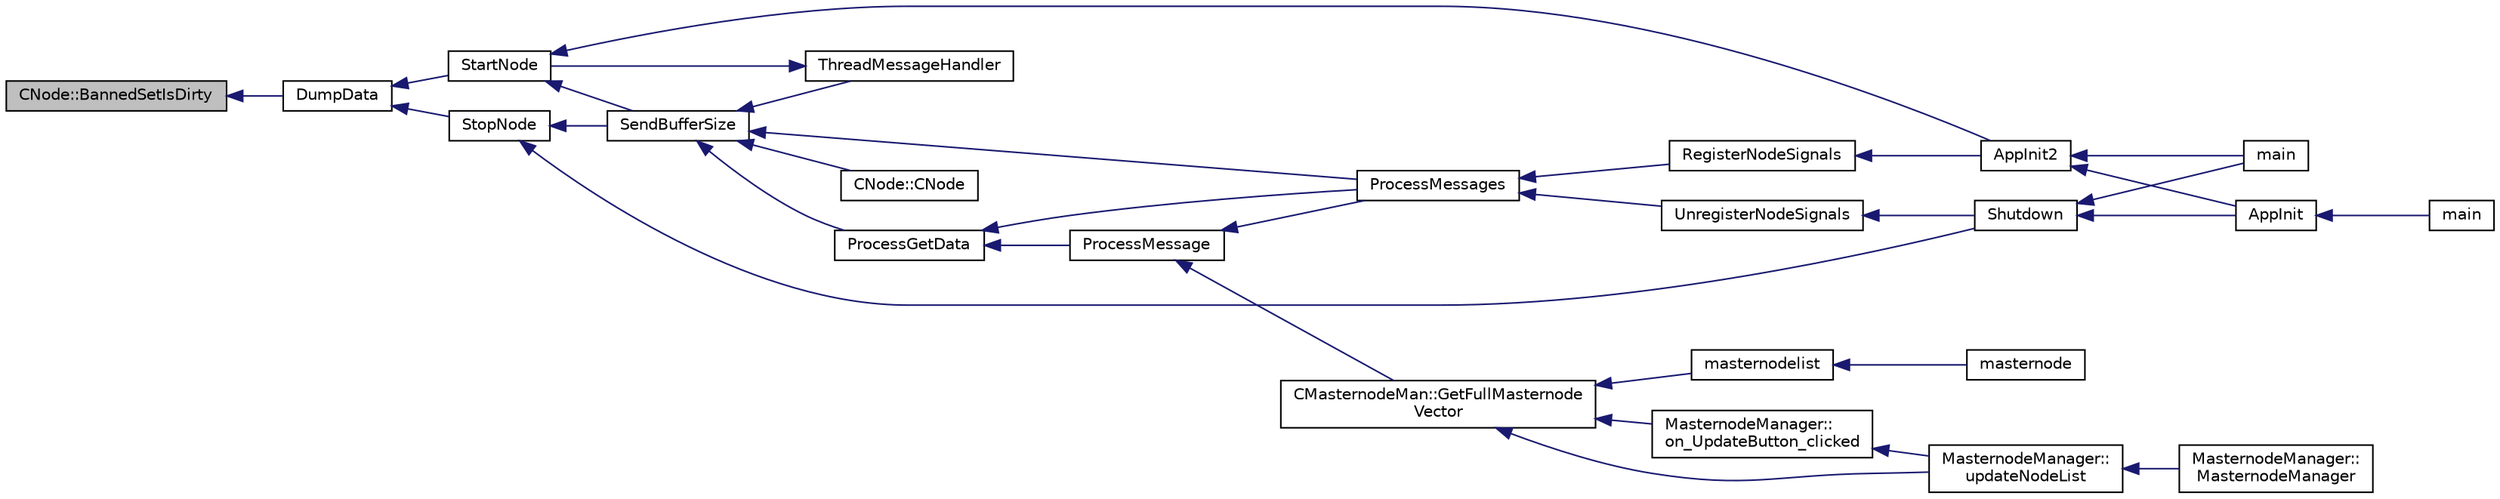 digraph "CNode::BannedSetIsDirty"
{
  edge [fontname="Helvetica",fontsize="10",labelfontname="Helvetica",labelfontsize="10"];
  node [fontname="Helvetica",fontsize="10",shape=record];
  rankdir="LR";
  Node321 [label="CNode::BannedSetIsDirty",height=0.2,width=0.4,color="black", fillcolor="grey75", style="filled", fontcolor="black"];
  Node321 -> Node322 [dir="back",color="midnightblue",fontsize="10",style="solid",fontname="Helvetica"];
  Node322 [label="DumpData",height=0.2,width=0.4,color="black", fillcolor="white", style="filled",URL="$dd/d84/net_8cpp.html#a88d718bd281a8150c9bb2d8c1e8e0a09"];
  Node322 -> Node323 [dir="back",color="midnightblue",fontsize="10",style="solid",fontname="Helvetica"];
  Node323 [label="StartNode",height=0.2,width=0.4,color="black", fillcolor="white", style="filled",URL="$d7/d97/net_8h.html#a9396d8054e8f74959e9391871aaddde0"];
  Node323 -> Node324 [dir="back",color="midnightblue",fontsize="10",style="solid",fontname="Helvetica"];
  Node324 [label="AppInit2",height=0.2,width=0.4,color="black", fillcolor="white", style="filled",URL="$d8/dc0/init_8h.html#a1a4c1bfbf6ba1db77e988b89b9cadfd3",tooltip="Initialize ion. "];
  Node324 -> Node325 [dir="back",color="midnightblue",fontsize="10",style="solid",fontname="Helvetica"];
  Node325 [label="AppInit",height=0.2,width=0.4,color="black", fillcolor="white", style="filled",URL="$d4/d35/iond_8cpp.html#ac59316b767e6984e1285f0531275286b"];
  Node325 -> Node326 [dir="back",color="midnightblue",fontsize="10",style="solid",fontname="Helvetica"];
  Node326 [label="main",height=0.2,width=0.4,color="black", fillcolor="white", style="filled",URL="$d4/d35/iond_8cpp.html#a0ddf1224851353fc92bfbff6f499fa97"];
  Node324 -> Node327 [dir="back",color="midnightblue",fontsize="10",style="solid",fontname="Helvetica"];
  Node327 [label="main",height=0.2,width=0.4,color="black", fillcolor="white", style="filled",URL="$d5/d2d/ion_8cpp.html#a0ddf1224851353fc92bfbff6f499fa97"];
  Node323 -> Node328 [dir="back",color="midnightblue",fontsize="10",style="solid",fontname="Helvetica"];
  Node328 [label="SendBufferSize",height=0.2,width=0.4,color="black", fillcolor="white", style="filled",URL="$d7/d97/net_8h.html#a13f289d6233bd32b78a38793f76bdccb"];
  Node328 -> Node329 [dir="back",color="midnightblue",fontsize="10",style="solid",fontname="Helvetica"];
  Node329 [label="ProcessGetData",height=0.2,width=0.4,color="black", fillcolor="white", style="filled",URL="$df/d0a/main_8cpp.html#a3be415b83ecfe1f4215e0bd28c3b1eec"];
  Node329 -> Node330 [dir="back",color="midnightblue",fontsize="10",style="solid",fontname="Helvetica"];
  Node330 [label="ProcessMessage",height=0.2,width=0.4,color="black", fillcolor="white", style="filled",URL="$df/d0a/main_8cpp.html#a8ba92b1a4bce3c835e887a9073d17d8e"];
  Node330 -> Node331 [dir="back",color="midnightblue",fontsize="10",style="solid",fontname="Helvetica"];
  Node331 [label="ProcessMessages",height=0.2,width=0.4,color="black", fillcolor="white", style="filled",URL="$d4/dbf/main_8h.html#a196f9318f02448b85b28d612698934fd"];
  Node331 -> Node332 [dir="back",color="midnightblue",fontsize="10",style="solid",fontname="Helvetica"];
  Node332 [label="RegisterNodeSignals",height=0.2,width=0.4,color="black", fillcolor="white", style="filled",URL="$d4/dbf/main_8h.html#ab02615ff65f91d69f8d786ec900baa8a",tooltip="Register with a network node to receive its signals. "];
  Node332 -> Node324 [dir="back",color="midnightblue",fontsize="10",style="solid",fontname="Helvetica"];
  Node331 -> Node333 [dir="back",color="midnightblue",fontsize="10",style="solid",fontname="Helvetica"];
  Node333 [label="UnregisterNodeSignals",height=0.2,width=0.4,color="black", fillcolor="white", style="filled",URL="$d4/dbf/main_8h.html#a3ef0cc6e9d9d6435ee2a5569244d6ebd",tooltip="Unregister a network node. "];
  Node333 -> Node334 [dir="back",color="midnightblue",fontsize="10",style="solid",fontname="Helvetica"];
  Node334 [label="Shutdown",height=0.2,width=0.4,color="black", fillcolor="white", style="filled",URL="$d8/dc0/init_8h.html#ac5f038c2b480cf9ef5e19e3eba8dbaf9"];
  Node334 -> Node325 [dir="back",color="midnightblue",fontsize="10",style="solid",fontname="Helvetica"];
  Node334 -> Node327 [dir="back",color="midnightblue",fontsize="10",style="solid",fontname="Helvetica"];
  Node330 -> Node335 [dir="back",color="midnightblue",fontsize="10",style="solid",fontname="Helvetica"];
  Node335 [label="CMasternodeMan::GetFullMasternode\lVector",height=0.2,width=0.4,color="black", fillcolor="white", style="filled",URL="$dc/d6b/class_c_masternode_man.html#ab39e213a7601e1bef2eba1d5d63206f5"];
  Node335 -> Node336 [dir="back",color="midnightblue",fontsize="10",style="solid",fontname="Helvetica"];
  Node336 [label="MasternodeManager::\lupdateNodeList",height=0.2,width=0.4,color="black", fillcolor="white", style="filled",URL="$d9/d70/class_masternode_manager.html#a5485a8bd6ccf673027165cc1207dfae9"];
  Node336 -> Node337 [dir="back",color="midnightblue",fontsize="10",style="solid",fontname="Helvetica"];
  Node337 [label="MasternodeManager::\lMasternodeManager",height=0.2,width=0.4,color="black", fillcolor="white", style="filled",URL="$d9/d70/class_masternode_manager.html#ad18cb99065e056e6b791e2356de826bf"];
  Node335 -> Node338 [dir="back",color="midnightblue",fontsize="10",style="solid",fontname="Helvetica"];
  Node338 [label="MasternodeManager::\lon_UpdateButton_clicked",height=0.2,width=0.4,color="black", fillcolor="white", style="filled",URL="$d9/d70/class_masternode_manager.html#ae8d07b4d869e3eb09fe1be445eff0430"];
  Node338 -> Node336 [dir="back",color="midnightblue",fontsize="10",style="solid",fontname="Helvetica"];
  Node335 -> Node339 [dir="back",color="midnightblue",fontsize="10",style="solid",fontname="Helvetica"];
  Node339 [label="masternodelist",height=0.2,width=0.4,color="black", fillcolor="white", style="filled",URL="$d5/d6b/rpcstashedsend_8cpp.html#a3a7ed7e37f21eb2912afc6e776f7236c"];
  Node339 -> Node340 [dir="back",color="midnightblue",fontsize="10",style="solid",fontname="Helvetica"];
  Node340 [label="masternode",height=0.2,width=0.4,color="black", fillcolor="white", style="filled",URL="$d5/d6b/rpcstashedsend_8cpp.html#a30609e443aeb47c29ed0878d16b1b5e1"];
  Node329 -> Node331 [dir="back",color="midnightblue",fontsize="10",style="solid",fontname="Helvetica"];
  Node328 -> Node331 [dir="back",color="midnightblue",fontsize="10",style="solid",fontname="Helvetica"];
  Node328 -> Node341 [dir="back",color="midnightblue",fontsize="10",style="solid",fontname="Helvetica"];
  Node341 [label="ThreadMessageHandler",height=0.2,width=0.4,color="black", fillcolor="white", style="filled",URL="$dd/d84/net_8cpp.html#a379b0d3521bdd62ac296f219d70c4e30"];
  Node341 -> Node323 [dir="back",color="midnightblue",fontsize="10",style="solid",fontname="Helvetica"];
  Node328 -> Node342 [dir="back",color="midnightblue",fontsize="10",style="solid",fontname="Helvetica"];
  Node342 [label="CNode::CNode",height=0.2,width=0.4,color="black", fillcolor="white", style="filled",URL="$d1/d64/class_c_node.html#a51556705550511146245b9fb2fec09c1"];
  Node322 -> Node343 [dir="back",color="midnightblue",fontsize="10",style="solid",fontname="Helvetica"];
  Node343 [label="StopNode",height=0.2,width=0.4,color="black", fillcolor="white", style="filled",URL="$d7/d97/net_8h.html#ac9110488f45c160d58f3c7ab7197bcea"];
  Node343 -> Node334 [dir="back",color="midnightblue",fontsize="10",style="solid",fontname="Helvetica"];
  Node343 -> Node328 [dir="back",color="midnightblue",fontsize="10",style="solid",fontname="Helvetica"];
}
